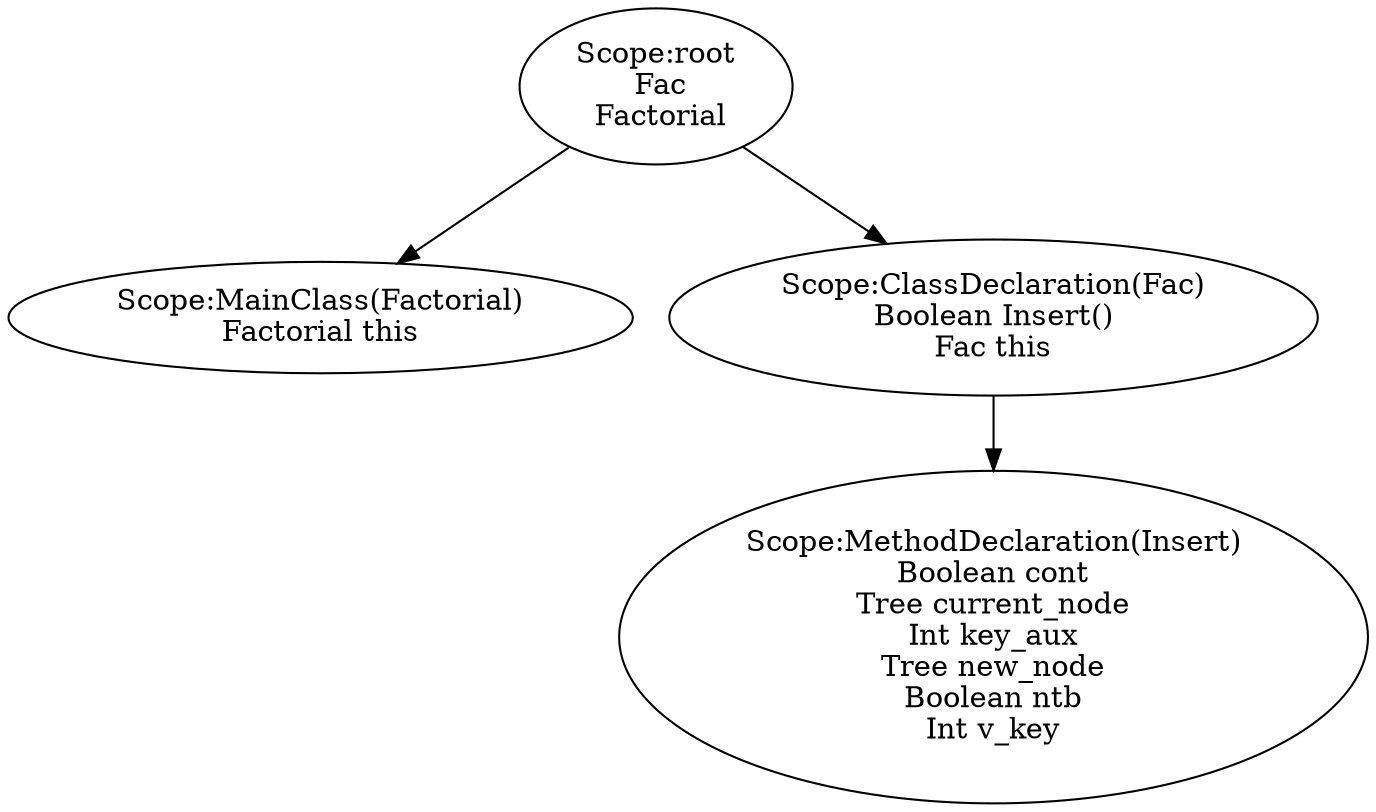 digraph {
n0 [label="Scope:root
 Fac
 Factorial
"];
n1 [label="Scope:MainClass(Factorial)
Factorial this
"];
n0 -> n1
n2 [label="Scope:ClassDeclaration(Fac)
Boolean Insert()
Fac this
"];
n3 [label="Scope:MethodDeclaration(Insert)
Boolean cont
Tree current_node
Int key_aux
Tree new_node
Boolean ntb
Int v_key
"];
n2 -> n3
n0 -> n2
}

